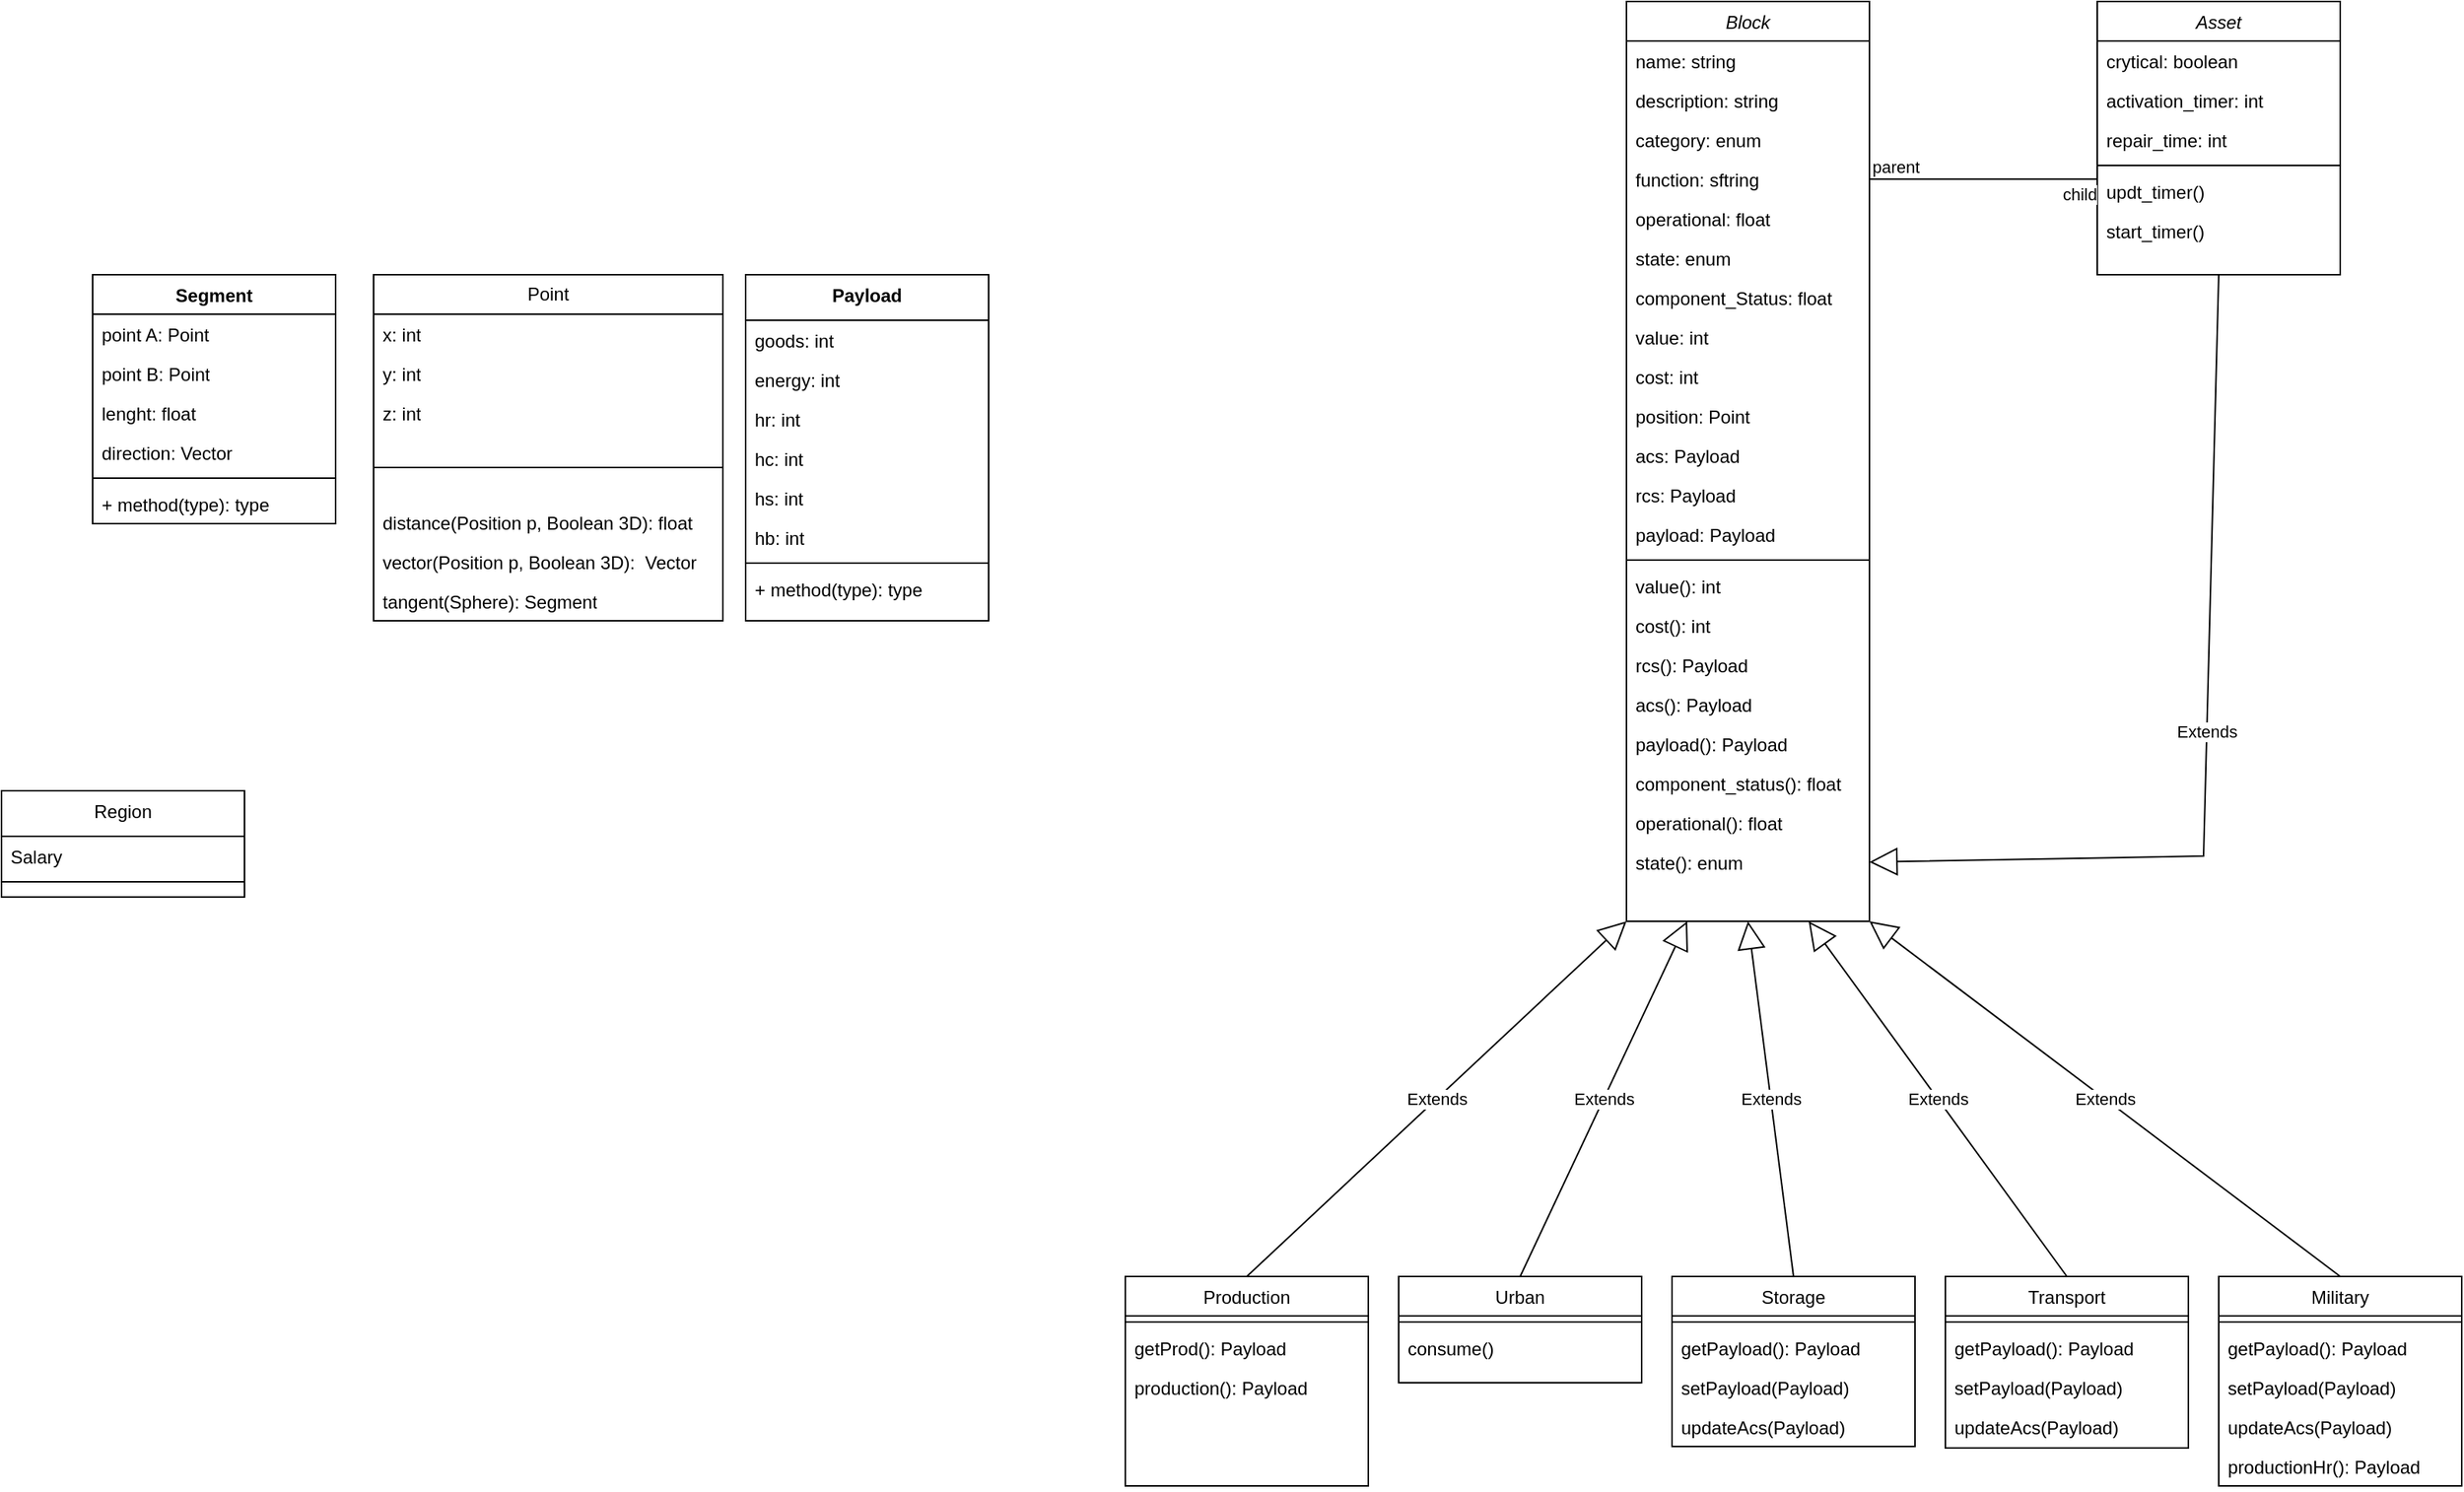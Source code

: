 <mxfile version="25.0.2">
  <diagram id="C5RBs43oDa-KdzZeNtuy" name="Page-1">
    <mxGraphModel dx="1621" dy="1728" grid="1" gridSize="10" guides="1" tooltips="1" connect="1" arrows="1" fold="1" page="1" pageScale="1" pageWidth="827" pageHeight="1169" math="0" shadow="0">
      <root>
        <mxCell id="WIyWlLk6GJQsqaUBKTNV-0" />
        <mxCell id="WIyWlLk6GJQsqaUBKTNV-1" parent="WIyWlLk6GJQsqaUBKTNV-0" />
        <object label="Block" Test="" id="zkfFHV4jXpPFQw0GAbJ--0">
          <mxCell style="swimlane;fontStyle=2;align=center;verticalAlign=top;childLayout=stackLayout;horizontal=1;startSize=26;horizontalStack=0;resizeParent=1;resizeLast=0;collapsible=1;marginBottom=0;rounded=0;shadow=0;strokeWidth=1;" parent="WIyWlLk6GJQsqaUBKTNV-1" vertex="1">
            <mxGeometry x="350" y="-480" width="160" height="606" as="geometry">
              <mxRectangle x="230" y="140" width="160" height="26" as="alternateBounds" />
            </mxGeometry>
          </mxCell>
        </object>
        <mxCell id="zkfFHV4jXpPFQw0GAbJ--1" value="name: string" style="text;align=left;verticalAlign=top;spacingLeft=4;spacingRight=4;overflow=hidden;rotatable=0;points=[[0,0.5],[1,0.5]];portConstraint=eastwest;" parent="zkfFHV4jXpPFQw0GAbJ--0" vertex="1">
          <mxGeometry y="26" width="160" height="26" as="geometry" />
        </mxCell>
        <mxCell id="zkfFHV4jXpPFQw0GAbJ--2" value="description: string" style="text;align=left;verticalAlign=top;spacingLeft=4;spacingRight=4;overflow=hidden;rotatable=0;points=[[0,0.5],[1,0.5]];portConstraint=eastwest;rounded=0;shadow=0;html=0;" parent="zkfFHV4jXpPFQw0GAbJ--0" vertex="1">
          <mxGeometry y="52" width="160" height="26" as="geometry" />
        </mxCell>
        <mxCell id="Mc9kC5I7wtw5jWxTNQtN-17" value="category: enum" style="text;align=left;verticalAlign=top;spacingLeft=4;spacingRight=4;overflow=hidden;rotatable=0;points=[[0,0.5],[1,0.5]];portConstraint=eastwest;rounded=0;shadow=0;html=0;" parent="zkfFHV4jXpPFQw0GAbJ--0" vertex="1">
          <mxGeometry y="78" width="160" height="26" as="geometry" />
        </mxCell>
        <mxCell id="Mc9kC5I7wtw5jWxTNQtN-18" value="function: sftring" style="text;align=left;verticalAlign=top;spacingLeft=4;spacingRight=4;overflow=hidden;rotatable=0;points=[[0,0.5],[1,0.5]];portConstraint=eastwest;rounded=0;shadow=0;html=0;" parent="zkfFHV4jXpPFQw0GAbJ--0" vertex="1">
          <mxGeometry y="104" width="160" height="26" as="geometry" />
        </mxCell>
        <mxCell id="Mc9kC5I7wtw5jWxTNQtN-21" value="operational: float" style="text;align=left;verticalAlign=top;spacingLeft=4;spacingRight=4;overflow=hidden;rotatable=0;points=[[0,0.5],[1,0.5]];portConstraint=eastwest;rounded=0;shadow=0;html=0;" parent="zkfFHV4jXpPFQw0GAbJ--0" vertex="1">
          <mxGeometry y="130" width="160" height="26" as="geometry" />
        </mxCell>
        <mxCell id="Mc9kC5I7wtw5jWxTNQtN-22" value="state: enum" style="text;align=left;verticalAlign=top;spacingLeft=4;spacingRight=4;overflow=hidden;rotatable=0;points=[[0,0.5],[1,0.5]];portConstraint=eastwest;rounded=0;shadow=0;html=0;" parent="zkfFHV4jXpPFQw0GAbJ--0" vertex="1">
          <mxGeometry y="156" width="160" height="26" as="geometry" />
        </mxCell>
        <mxCell id="Mc9kC5I7wtw5jWxTNQtN-23" value="component_Status: float&#xa;" style="text;align=left;verticalAlign=top;spacingLeft=4;spacingRight=4;overflow=hidden;rotatable=0;points=[[0,0.5],[1,0.5]];portConstraint=eastwest;rounded=0;shadow=0;html=0;" parent="zkfFHV4jXpPFQw0GAbJ--0" vertex="1">
          <mxGeometry y="182" width="160" height="26" as="geometry" />
        </mxCell>
        <mxCell id="Mc9kC5I7wtw5jWxTNQtN-24" value="value: int" style="text;align=left;verticalAlign=top;spacingLeft=4;spacingRight=4;overflow=hidden;rotatable=0;points=[[0,0.5],[1,0.5]];portConstraint=eastwest;rounded=0;shadow=0;html=0;" parent="zkfFHV4jXpPFQw0GAbJ--0" vertex="1">
          <mxGeometry y="208" width="160" height="26" as="geometry" />
        </mxCell>
        <mxCell id="Mc9kC5I7wtw5jWxTNQtN-25" value="cost: int" style="text;align=left;verticalAlign=top;spacingLeft=4;spacingRight=4;overflow=hidden;rotatable=0;points=[[0,0.5],[1,0.5]];portConstraint=eastwest;rounded=0;shadow=0;html=0;" parent="zkfFHV4jXpPFQw0GAbJ--0" vertex="1">
          <mxGeometry y="234" width="160" height="26" as="geometry" />
        </mxCell>
        <mxCell id="Mc9kC5I7wtw5jWxTNQtN-26" value="position: Point" style="text;align=left;verticalAlign=top;spacingLeft=4;spacingRight=4;overflow=hidden;rotatable=0;points=[[0,0.5],[1,0.5]];portConstraint=eastwest;rounded=0;shadow=0;html=0;" parent="zkfFHV4jXpPFQw0GAbJ--0" vertex="1">
          <mxGeometry y="260" width="160" height="26" as="geometry" />
        </mxCell>
        <mxCell id="Mc9kC5I7wtw5jWxTNQtN-27" value="acs: Payload" style="text;align=left;verticalAlign=top;spacingLeft=4;spacingRight=4;overflow=hidden;rotatable=0;points=[[0,0.5],[1,0.5]];portConstraint=eastwest;rounded=0;shadow=0;html=0;" parent="zkfFHV4jXpPFQw0GAbJ--0" vertex="1">
          <mxGeometry y="286" width="160" height="26" as="geometry" />
        </mxCell>
        <mxCell id="Mc9kC5I7wtw5jWxTNQtN-28" value="rcs: Payload" style="text;align=left;verticalAlign=top;spacingLeft=4;spacingRight=4;overflow=hidden;rotatable=0;points=[[0,0.5],[1,0.5]];portConstraint=eastwest;rounded=0;shadow=0;html=0;" parent="zkfFHV4jXpPFQw0GAbJ--0" vertex="1">
          <mxGeometry y="312" width="160" height="26" as="geometry" />
        </mxCell>
        <mxCell id="Mc9kC5I7wtw5jWxTNQtN-31" value="payload: Payload" style="text;align=left;verticalAlign=top;spacingLeft=4;spacingRight=4;overflow=hidden;rotatable=0;points=[[0,0.5],[1,0.5]];portConstraint=eastwest;rounded=0;shadow=0;html=0;" parent="zkfFHV4jXpPFQw0GAbJ--0" vertex="1">
          <mxGeometry y="338" width="160" height="26" as="geometry" />
        </mxCell>
        <mxCell id="zkfFHV4jXpPFQw0GAbJ--4" value="" style="line;html=1;strokeWidth=1;align=left;verticalAlign=middle;spacingTop=-1;spacingLeft=3;spacingRight=3;rotatable=0;labelPosition=right;points=[];portConstraint=eastwest;" parent="zkfFHV4jXpPFQw0GAbJ--0" vertex="1">
          <mxGeometry y="364" width="160" height="8" as="geometry" />
        </mxCell>
        <mxCell id="Mc9kC5I7wtw5jWxTNQtN-61" value="value(): int" style="text;align=left;verticalAlign=top;spacingLeft=4;spacingRight=4;overflow=hidden;rotatable=0;points=[[0,0.5],[1,0.5]];portConstraint=eastwest;rounded=0;shadow=0;html=0;" parent="zkfFHV4jXpPFQw0GAbJ--0" vertex="1">
          <mxGeometry y="372" width="160" height="26" as="geometry" />
        </mxCell>
        <mxCell id="Mc9kC5I7wtw5jWxTNQtN-62" value="cost(): int" style="text;align=left;verticalAlign=top;spacingLeft=4;spacingRight=4;overflow=hidden;rotatable=0;points=[[0,0.5],[1,0.5]];portConstraint=eastwest;rounded=0;shadow=0;html=0;" parent="zkfFHV4jXpPFQw0GAbJ--0" vertex="1">
          <mxGeometry y="398" width="160" height="26" as="geometry" />
        </mxCell>
        <mxCell id="Mc9kC5I7wtw5jWxTNQtN-63" value="rcs(): Payload" style="text;align=left;verticalAlign=top;spacingLeft=4;spacingRight=4;overflow=hidden;rotatable=0;points=[[0,0.5],[1,0.5]];portConstraint=eastwest;rounded=0;shadow=0;html=0;" parent="zkfFHV4jXpPFQw0GAbJ--0" vertex="1">
          <mxGeometry y="424" width="160" height="26" as="geometry" />
        </mxCell>
        <mxCell id="Mc9kC5I7wtw5jWxTNQtN-64" value="acs(): Payload" style="text;align=left;verticalAlign=top;spacingLeft=4;spacingRight=4;overflow=hidden;rotatable=0;points=[[0,0.5],[1,0.5]];portConstraint=eastwest;rounded=0;shadow=0;html=0;" parent="zkfFHV4jXpPFQw0GAbJ--0" vertex="1">
          <mxGeometry y="450" width="160" height="26" as="geometry" />
        </mxCell>
        <mxCell id="Mc9kC5I7wtw5jWxTNQtN-65" value="payload(): Payload" style="text;align=left;verticalAlign=top;spacingLeft=4;spacingRight=4;overflow=hidden;rotatable=0;points=[[0,0.5],[1,0.5]];portConstraint=eastwest;rounded=0;shadow=0;html=0;" parent="zkfFHV4jXpPFQw0GAbJ--0" vertex="1">
          <mxGeometry y="476" width="160" height="26" as="geometry" />
        </mxCell>
        <mxCell id="Mc9kC5I7wtw5jWxTNQtN-66" value="component_status(): float" style="text;align=left;verticalAlign=top;spacingLeft=4;spacingRight=4;overflow=hidden;rotatable=0;points=[[0,0.5],[1,0.5]];portConstraint=eastwest;rounded=0;shadow=0;html=0;" parent="zkfFHV4jXpPFQw0GAbJ--0" vertex="1">
          <mxGeometry y="502" width="160" height="26" as="geometry" />
        </mxCell>
        <mxCell id="Mc9kC5I7wtw5jWxTNQtN-67" value="operational(): float" style="text;align=left;verticalAlign=top;spacingLeft=4;spacingRight=4;overflow=hidden;rotatable=0;points=[[0,0.5],[1,0.5]];portConstraint=eastwest;rounded=0;shadow=0;html=0;" parent="zkfFHV4jXpPFQw0GAbJ--0" vertex="1">
          <mxGeometry y="528" width="160" height="26" as="geometry" />
        </mxCell>
        <mxCell id="Mc9kC5I7wtw5jWxTNQtN-68" value="state(): enum" style="text;align=left;verticalAlign=top;spacingLeft=4;spacingRight=4;overflow=hidden;rotatable=0;points=[[0,0.5],[1,0.5]];portConstraint=eastwest;rounded=0;shadow=0;html=0;" parent="zkfFHV4jXpPFQw0GAbJ--0" vertex="1">
          <mxGeometry y="554" width="160" height="26" as="geometry" />
        </mxCell>
        <object label="Asset" Test="" id="Mc9kC5I7wtw5jWxTNQtN-94">
          <mxCell style="swimlane;fontStyle=2;align=center;verticalAlign=top;childLayout=stackLayout;horizontal=1;startSize=26;horizontalStack=0;resizeParent=1;resizeLast=0;collapsible=1;marginBottom=0;rounded=0;shadow=0;strokeWidth=1;" parent="WIyWlLk6GJQsqaUBKTNV-1" vertex="1">
            <mxGeometry x="660" y="-480" width="160" height="180" as="geometry">
              <mxRectangle x="230" y="140" width="160" height="26" as="alternateBounds" />
            </mxGeometry>
          </mxCell>
        </object>
        <mxCell id="Mc9kC5I7wtw5jWxTNQtN-103" value="crytical: boolean" style="text;align=left;verticalAlign=top;spacingLeft=4;spacingRight=4;overflow=hidden;rotatable=0;points=[[0,0.5],[1,0.5]];portConstraint=eastwest;rounded=0;shadow=0;html=0;" parent="Mc9kC5I7wtw5jWxTNQtN-94" vertex="1">
          <mxGeometry y="26" width="160" height="26" as="geometry" />
        </mxCell>
        <mxCell id="Mc9kC5I7wtw5jWxTNQtN-104" value="activation_timer: int" style="text;align=left;verticalAlign=top;spacingLeft=4;spacingRight=4;overflow=hidden;rotatable=0;points=[[0,0.5],[1,0.5]];portConstraint=eastwest;rounded=0;shadow=0;html=0;" parent="Mc9kC5I7wtw5jWxTNQtN-94" vertex="1">
          <mxGeometry y="52" width="160" height="26" as="geometry" />
        </mxCell>
        <mxCell id="Mc9kC5I7wtw5jWxTNQtN-105" value="repair_time: int" style="text;align=left;verticalAlign=top;spacingLeft=4;spacingRight=4;overflow=hidden;rotatable=0;points=[[0,0.5],[1,0.5]];portConstraint=eastwest;rounded=0;shadow=0;html=0;" parent="Mc9kC5I7wtw5jWxTNQtN-94" vertex="1">
          <mxGeometry y="78" width="160" height="26" as="geometry" />
        </mxCell>
        <mxCell id="Mc9kC5I7wtw5jWxTNQtN-108" value="" style="line;html=1;strokeWidth=1;align=left;verticalAlign=middle;spacingTop=-1;spacingLeft=3;spacingRight=3;rotatable=0;labelPosition=right;points=[];portConstraint=eastwest;" parent="Mc9kC5I7wtw5jWxTNQtN-94" vertex="1">
          <mxGeometry y="104" width="160" height="8" as="geometry" />
        </mxCell>
        <mxCell id="o1nwqx2sSwd7Byxtws2A-14" value="updt_timer()" style="text;strokeColor=none;fillColor=none;align=left;verticalAlign=top;spacingLeft=4;spacingRight=4;overflow=hidden;rotatable=0;points=[[0,0.5],[1,0.5]];portConstraint=eastwest;whiteSpace=wrap;html=1;" vertex="1" parent="Mc9kC5I7wtw5jWxTNQtN-94">
          <mxGeometry y="112" width="160" height="26" as="geometry" />
        </mxCell>
        <mxCell id="o1nwqx2sSwd7Byxtws2A-15" value="start_timer()" style="text;strokeColor=none;fillColor=none;align=left;verticalAlign=top;spacingLeft=4;spacingRight=4;overflow=hidden;rotatable=0;points=[[0,0.5],[1,0.5]];portConstraint=eastwest;whiteSpace=wrap;html=1;" vertex="1" parent="Mc9kC5I7wtw5jWxTNQtN-94">
          <mxGeometry y="138" width="160" height="26" as="geometry" />
        </mxCell>
        <mxCell id="zkfFHV4jXpPFQw0GAbJ--6" value="Production" style="swimlane;fontStyle=0;align=center;verticalAlign=top;childLayout=stackLayout;horizontal=1;startSize=26;horizontalStack=0;resizeParent=1;resizeLast=0;collapsible=1;marginBottom=0;rounded=0;shadow=0;strokeWidth=1;" parent="WIyWlLk6GJQsqaUBKTNV-1" vertex="1">
          <mxGeometry x="20" y="360" width="160" height="138" as="geometry">
            <mxRectangle x="130" y="380" width="160" height="26" as="alternateBounds" />
          </mxGeometry>
        </mxCell>
        <mxCell id="zkfFHV4jXpPFQw0GAbJ--9" value="" style="line;html=1;strokeWidth=1;align=left;verticalAlign=middle;spacingTop=-1;spacingLeft=3;spacingRight=3;rotatable=0;labelPosition=right;points=[];portConstraint=eastwest;" parent="zkfFHV4jXpPFQw0GAbJ--6" vertex="1">
          <mxGeometry y="26" width="160" height="8" as="geometry" />
        </mxCell>
        <mxCell id="zkfFHV4jXpPFQw0GAbJ--11" value="getProd(): Payload" style="text;align=left;verticalAlign=top;spacingLeft=4;spacingRight=4;overflow=hidden;rotatable=0;points=[[0,0.5],[1,0.5]];portConstraint=eastwest;" parent="zkfFHV4jXpPFQw0GAbJ--6" vertex="1">
          <mxGeometry y="34" width="160" height="26" as="geometry" />
        </mxCell>
        <mxCell id="Mc9kC5I7wtw5jWxTNQtN-82" value="production(): Payload" style="text;align=left;verticalAlign=top;spacingLeft=4;spacingRight=4;overflow=hidden;rotatable=0;points=[[0,0.5],[1,0.5]];portConstraint=eastwest;" parent="zkfFHV4jXpPFQw0GAbJ--6" vertex="1">
          <mxGeometry y="60" width="160" height="26" as="geometry" />
        </mxCell>
        <mxCell id="zkfFHV4jXpPFQw0GAbJ--13" value="Urban" style="swimlane;fontStyle=0;align=center;verticalAlign=top;childLayout=stackLayout;horizontal=1;startSize=26;horizontalStack=0;resizeParent=1;resizeLast=0;collapsible=1;marginBottom=0;rounded=0;shadow=0;strokeWidth=1;" parent="WIyWlLk6GJQsqaUBKTNV-1" vertex="1">
          <mxGeometry x="200" y="360" width="160" height="70" as="geometry">
            <mxRectangle x="340" y="380" width="170" height="26" as="alternateBounds" />
          </mxGeometry>
        </mxCell>
        <mxCell id="zkfFHV4jXpPFQw0GAbJ--15" value="" style="line;html=1;strokeWidth=1;align=left;verticalAlign=middle;spacingTop=-1;spacingLeft=3;spacingRight=3;rotatable=0;labelPosition=right;points=[];portConstraint=eastwest;" parent="zkfFHV4jXpPFQw0GAbJ--13" vertex="1">
          <mxGeometry y="26" width="160" height="8" as="geometry" />
        </mxCell>
        <mxCell id="Mc9kC5I7wtw5jWxTNQtN-83" value="consume()" style="text;strokeColor=none;fillColor=none;align=left;verticalAlign=top;spacingLeft=4;spacingRight=4;overflow=hidden;rotatable=0;points=[[0,0.5],[1,0.5]];portConstraint=eastwest;whiteSpace=wrap;html=1;" parent="zkfFHV4jXpPFQw0GAbJ--13" vertex="1">
          <mxGeometry y="34" width="160" height="26" as="geometry" />
        </mxCell>
        <mxCell id="Mc9kC5I7wtw5jWxTNQtN-0" value="Storage" style="swimlane;fontStyle=0;align=center;verticalAlign=top;childLayout=stackLayout;horizontal=1;startSize=26;horizontalStack=0;resizeParent=1;resizeLast=0;collapsible=1;marginBottom=0;rounded=0;shadow=0;strokeWidth=1;" parent="WIyWlLk6GJQsqaUBKTNV-1" vertex="1">
          <mxGeometry x="380" y="360" width="160" height="112" as="geometry">
            <mxRectangle x="340" y="380" width="170" height="26" as="alternateBounds" />
          </mxGeometry>
        </mxCell>
        <mxCell id="Mc9kC5I7wtw5jWxTNQtN-2" value="" style="line;html=1;strokeWidth=1;align=left;verticalAlign=middle;spacingTop=-1;spacingLeft=3;spacingRight=3;rotatable=0;labelPosition=right;points=[];portConstraint=eastwest;" parent="Mc9kC5I7wtw5jWxTNQtN-0" vertex="1">
          <mxGeometry y="26" width="160" height="8" as="geometry" />
        </mxCell>
        <mxCell id="Mc9kC5I7wtw5jWxTNQtN-84" value="getPayload(): Payload" style="text;strokeColor=none;fillColor=none;align=left;verticalAlign=top;spacingLeft=4;spacingRight=4;overflow=hidden;rotatable=0;points=[[0,0.5],[1,0.5]];portConstraint=eastwest;whiteSpace=wrap;html=1;" parent="Mc9kC5I7wtw5jWxTNQtN-0" vertex="1">
          <mxGeometry y="34" width="160" height="26" as="geometry" />
        </mxCell>
        <mxCell id="Mc9kC5I7wtw5jWxTNQtN-85" value="setPayload(Payload)&amp;nbsp;" style="text;strokeColor=none;fillColor=none;align=left;verticalAlign=top;spacingLeft=4;spacingRight=4;overflow=hidden;rotatable=0;points=[[0,0.5],[1,0.5]];portConstraint=eastwest;whiteSpace=wrap;html=1;" parent="Mc9kC5I7wtw5jWxTNQtN-0" vertex="1">
          <mxGeometry y="60" width="160" height="26" as="geometry" />
        </mxCell>
        <mxCell id="Mc9kC5I7wtw5jWxTNQtN-86" value="updateAcs(Payload)&amp;nbsp;" style="text;strokeColor=none;fillColor=none;align=left;verticalAlign=top;spacingLeft=4;spacingRight=4;overflow=hidden;rotatable=0;points=[[0,0.5],[1,0.5]];portConstraint=eastwest;whiteSpace=wrap;html=1;" parent="Mc9kC5I7wtw5jWxTNQtN-0" vertex="1">
          <mxGeometry y="86" width="160" height="26" as="geometry" />
        </mxCell>
        <mxCell id="Mc9kC5I7wtw5jWxTNQtN-6" value="Region" style="swimlane;fontStyle=0;align=center;verticalAlign=top;childLayout=stackLayout;horizontal=1;startSize=30;horizontalStack=0;resizeParent=1;resizeLast=0;collapsible=1;marginBottom=0;rounded=0;shadow=0;strokeWidth=1;" parent="WIyWlLk6GJQsqaUBKTNV-1" vertex="1">
          <mxGeometry x="-720" y="40" width="160" height="70" as="geometry">
            <mxRectangle x="340" y="380" width="170" height="26" as="alternateBounds" />
          </mxGeometry>
        </mxCell>
        <mxCell id="Mc9kC5I7wtw5jWxTNQtN-7" value="Salary" style="text;align=left;verticalAlign=top;spacingLeft=4;spacingRight=4;overflow=hidden;rotatable=0;points=[[0,0.5],[1,0.5]];portConstraint=eastwest;" parent="Mc9kC5I7wtw5jWxTNQtN-6" vertex="1">
          <mxGeometry y="30" width="160" height="26" as="geometry" />
        </mxCell>
        <mxCell id="Mc9kC5I7wtw5jWxTNQtN-8" value="" style="line;html=1;strokeWidth=1;align=left;verticalAlign=middle;spacingTop=-1;spacingLeft=3;spacingRight=3;rotatable=0;labelPosition=right;points=[];portConstraint=eastwest;" parent="Mc9kC5I7wtw5jWxTNQtN-6" vertex="1">
          <mxGeometry y="56" width="160" height="8" as="geometry" />
        </mxCell>
        <mxCell id="Mc9kC5I7wtw5jWxTNQtN-10" value="Payload" style="swimlane;fontStyle=1;align=center;verticalAlign=top;childLayout=stackLayout;horizontal=1;startSize=30;horizontalStack=0;resizeParent=1;resizeParentMax=0;resizeLast=0;collapsible=1;marginBottom=0;whiteSpace=wrap;html=1;" parent="WIyWlLk6GJQsqaUBKTNV-1" vertex="1">
          <mxGeometry x="-230" y="-300" width="160" height="228" as="geometry" />
        </mxCell>
        <mxCell id="Mc9kC5I7wtw5jWxTNQtN-11" value="goods: int" style="text;strokeColor=none;fillColor=none;align=left;verticalAlign=top;spacingLeft=4;spacingRight=4;overflow=hidden;rotatable=0;points=[[0,0.5],[1,0.5]];portConstraint=eastwest;whiteSpace=wrap;html=1;" parent="Mc9kC5I7wtw5jWxTNQtN-10" vertex="1">
          <mxGeometry y="30" width="160" height="26" as="geometry" />
        </mxCell>
        <mxCell id="Mc9kC5I7wtw5jWxTNQtN-32" value="energy: int" style="text;strokeColor=none;fillColor=none;align=left;verticalAlign=top;spacingLeft=4;spacingRight=4;overflow=hidden;rotatable=0;points=[[0,0.5],[1,0.5]];portConstraint=eastwest;whiteSpace=wrap;html=1;" parent="Mc9kC5I7wtw5jWxTNQtN-10" vertex="1">
          <mxGeometry y="56" width="160" height="26" as="geometry" />
        </mxCell>
        <mxCell id="Mc9kC5I7wtw5jWxTNQtN-33" value="hr: int" style="text;strokeColor=none;fillColor=none;align=left;verticalAlign=top;spacingLeft=4;spacingRight=4;overflow=hidden;rotatable=0;points=[[0,0.5],[1,0.5]];portConstraint=eastwest;whiteSpace=wrap;html=1;" parent="Mc9kC5I7wtw5jWxTNQtN-10" vertex="1">
          <mxGeometry y="82" width="160" height="26" as="geometry" />
        </mxCell>
        <mxCell id="Mc9kC5I7wtw5jWxTNQtN-34" value="hc: int" style="text;strokeColor=none;fillColor=none;align=left;verticalAlign=top;spacingLeft=4;spacingRight=4;overflow=hidden;rotatable=0;points=[[0,0.5],[1,0.5]];portConstraint=eastwest;whiteSpace=wrap;html=1;" parent="Mc9kC5I7wtw5jWxTNQtN-10" vertex="1">
          <mxGeometry y="108" width="160" height="26" as="geometry" />
        </mxCell>
        <mxCell id="Mc9kC5I7wtw5jWxTNQtN-35" value="hs: int" style="text;strokeColor=none;fillColor=none;align=left;verticalAlign=top;spacingLeft=4;spacingRight=4;overflow=hidden;rotatable=0;points=[[0,0.5],[1,0.5]];portConstraint=eastwest;whiteSpace=wrap;html=1;" parent="Mc9kC5I7wtw5jWxTNQtN-10" vertex="1">
          <mxGeometry y="134" width="160" height="26" as="geometry" />
        </mxCell>
        <mxCell id="Mc9kC5I7wtw5jWxTNQtN-36" value="hb: int" style="text;strokeColor=none;fillColor=none;align=left;verticalAlign=top;spacingLeft=4;spacingRight=4;overflow=hidden;rotatable=0;points=[[0,0.5],[1,0.5]];portConstraint=eastwest;whiteSpace=wrap;html=1;" parent="Mc9kC5I7wtw5jWxTNQtN-10" vertex="1">
          <mxGeometry y="160" width="160" height="26" as="geometry" />
        </mxCell>
        <mxCell id="Mc9kC5I7wtw5jWxTNQtN-12" value="" style="line;strokeWidth=1;fillColor=none;align=left;verticalAlign=middle;spacingTop=-1;spacingLeft=3;spacingRight=3;rotatable=0;labelPosition=right;points=[];portConstraint=eastwest;strokeColor=inherit;" parent="Mc9kC5I7wtw5jWxTNQtN-10" vertex="1">
          <mxGeometry y="186" width="160" height="8" as="geometry" />
        </mxCell>
        <mxCell id="Mc9kC5I7wtw5jWxTNQtN-13" value="+ method(type): type" style="text;strokeColor=none;fillColor=none;align=left;verticalAlign=top;spacingLeft=4;spacingRight=4;overflow=hidden;rotatable=0;points=[[0,0.5],[1,0.5]];portConstraint=eastwest;whiteSpace=wrap;html=1;" parent="Mc9kC5I7wtw5jWxTNQtN-10" vertex="1">
          <mxGeometry y="194" width="160" height="34" as="geometry" />
        </mxCell>
        <mxCell id="Mc9kC5I7wtw5jWxTNQtN-38" value="Point" style="swimlane;fontStyle=0;childLayout=stackLayout;horizontal=1;startSize=26;fillColor=none;horizontalStack=0;resizeParent=1;resizeParentMax=0;resizeLast=0;collapsible=1;marginBottom=0;whiteSpace=wrap;html=1;" parent="WIyWlLk6GJQsqaUBKTNV-1" vertex="1">
          <mxGeometry x="-475" y="-300" width="230" height="228" as="geometry" />
        </mxCell>
        <mxCell id="Mc9kC5I7wtw5jWxTNQtN-39" value="x: int" style="text;strokeColor=none;fillColor=none;align=left;verticalAlign=top;spacingLeft=4;spacingRight=4;overflow=hidden;rotatable=0;points=[[0,0.5],[1,0.5]];portConstraint=eastwest;whiteSpace=wrap;html=1;" parent="Mc9kC5I7wtw5jWxTNQtN-38" vertex="1">
          <mxGeometry y="26" width="230" height="26" as="geometry" />
        </mxCell>
        <mxCell id="Mc9kC5I7wtw5jWxTNQtN-40" value="y: int" style="text;strokeColor=none;fillColor=none;align=left;verticalAlign=top;spacingLeft=4;spacingRight=4;overflow=hidden;rotatable=0;points=[[0,0.5],[1,0.5]];portConstraint=eastwest;whiteSpace=wrap;html=1;" parent="Mc9kC5I7wtw5jWxTNQtN-38" vertex="1">
          <mxGeometry y="52" width="230" height="26" as="geometry" />
        </mxCell>
        <mxCell id="Mc9kC5I7wtw5jWxTNQtN-41" value="z: int" style="text;strokeColor=none;fillColor=none;align=left;verticalAlign=top;spacingLeft=4;spacingRight=4;overflow=hidden;rotatable=0;points=[[0,0.5],[1,0.5]];portConstraint=eastwest;whiteSpace=wrap;html=1;" parent="Mc9kC5I7wtw5jWxTNQtN-38" vertex="1">
          <mxGeometry y="78" width="230" height="26" as="geometry" />
        </mxCell>
        <mxCell id="o1nwqx2sSwd7Byxtws2A-0" value="" style="line;strokeWidth=1;fillColor=none;align=left;verticalAlign=middle;spacingTop=-1;spacingLeft=3;spacingRight=3;rotatable=0;labelPosition=right;points=[];portConstraint=eastwest;strokeColor=inherit;" vertex="1" parent="Mc9kC5I7wtw5jWxTNQtN-38">
          <mxGeometry y="104" width="230" height="46" as="geometry" />
        </mxCell>
        <mxCell id="o1nwqx2sSwd7Byxtws2A-1" value="distance(Position p, Boolean 3D): float&lt;div&gt;&lt;br&gt;&lt;/div&gt;" style="text;strokeColor=none;fillColor=none;align=left;verticalAlign=top;spacingLeft=4;spacingRight=4;overflow=hidden;rotatable=0;points=[[0,0.5],[1,0.5]];portConstraint=eastwest;whiteSpace=wrap;html=1;" vertex="1" parent="Mc9kC5I7wtw5jWxTNQtN-38">
          <mxGeometry y="150" width="230" height="26" as="geometry" />
        </mxCell>
        <mxCell id="o1nwqx2sSwd7Byxtws2A-2" value="vector(Position p, Boolean 3D):&amp;nbsp;&amp;nbsp;Vector&lt;div&gt;&lt;br&gt;&lt;/div&gt;" style="text;strokeColor=none;fillColor=none;align=left;verticalAlign=top;spacingLeft=4;spacingRight=4;overflow=hidden;rotatable=0;points=[[0,0.5],[1,0.5]];portConstraint=eastwest;whiteSpace=wrap;html=1;" vertex="1" parent="Mc9kC5I7wtw5jWxTNQtN-38">
          <mxGeometry y="176" width="230" height="26" as="geometry" />
        </mxCell>
        <mxCell id="o1nwqx2sSwd7Byxtws2A-3" value="tangent(Sphere): Segment&lt;div&gt;&lt;br&gt;&lt;div&gt;&lt;br&gt;&lt;/div&gt;&lt;/div&gt;" style="text;strokeColor=none;fillColor=none;align=left;verticalAlign=top;spacingLeft=4;spacingRight=4;overflow=hidden;rotatable=0;points=[[0,0.5],[1,0.5]];portConstraint=eastwest;whiteSpace=wrap;html=1;" vertex="1" parent="Mc9kC5I7wtw5jWxTNQtN-38">
          <mxGeometry y="202" width="230" height="26" as="geometry" />
        </mxCell>
        <mxCell id="Mc9kC5I7wtw5jWxTNQtN-43" value="Transport" style="swimlane;fontStyle=0;align=center;verticalAlign=top;childLayout=stackLayout;horizontal=1;startSize=26;horizontalStack=0;resizeParent=1;resizeLast=0;collapsible=1;marginBottom=0;rounded=0;shadow=0;strokeWidth=1;" parent="WIyWlLk6GJQsqaUBKTNV-1" vertex="1">
          <mxGeometry x="560" y="360" width="160" height="113" as="geometry">
            <mxRectangle x="340" y="380" width="170" height="26" as="alternateBounds" />
          </mxGeometry>
        </mxCell>
        <mxCell id="Mc9kC5I7wtw5jWxTNQtN-44" value="" style="line;html=1;strokeWidth=1;align=left;verticalAlign=middle;spacingTop=-1;spacingLeft=3;spacingRight=3;rotatable=0;labelPosition=right;points=[];portConstraint=eastwest;" parent="Mc9kC5I7wtw5jWxTNQtN-43" vertex="1">
          <mxGeometry y="26" width="160" height="8" as="geometry" />
        </mxCell>
        <mxCell id="Mc9kC5I7wtw5jWxTNQtN-79" value="getPayload(): Payload" style="text;strokeColor=none;fillColor=none;align=left;verticalAlign=top;spacingLeft=4;spacingRight=4;overflow=hidden;rotatable=0;points=[[0,0.5],[1,0.5]];portConstraint=eastwest;whiteSpace=wrap;html=1;" parent="Mc9kC5I7wtw5jWxTNQtN-43" vertex="1">
          <mxGeometry y="34" width="160" height="26" as="geometry" />
        </mxCell>
        <mxCell id="Mc9kC5I7wtw5jWxTNQtN-80" value="setPayload(Payload)&amp;nbsp;" style="text;strokeColor=none;fillColor=none;align=left;verticalAlign=top;spacingLeft=4;spacingRight=4;overflow=hidden;rotatable=0;points=[[0,0.5],[1,0.5]];portConstraint=eastwest;whiteSpace=wrap;html=1;" parent="Mc9kC5I7wtw5jWxTNQtN-43" vertex="1">
          <mxGeometry y="60" width="160" height="26" as="geometry" />
        </mxCell>
        <mxCell id="Mc9kC5I7wtw5jWxTNQtN-81" value="updateAcs(Payload)&amp;nbsp;" style="text;strokeColor=none;fillColor=none;align=left;verticalAlign=top;spacingLeft=4;spacingRight=4;overflow=hidden;rotatable=0;points=[[0,0.5],[1,0.5]];portConstraint=eastwest;whiteSpace=wrap;html=1;" parent="Mc9kC5I7wtw5jWxTNQtN-43" vertex="1">
          <mxGeometry y="86" width="160" height="26" as="geometry" />
        </mxCell>
        <mxCell id="Mc9kC5I7wtw5jWxTNQtN-87" value="Military" style="swimlane;fontStyle=0;align=center;verticalAlign=top;childLayout=stackLayout;horizontal=1;startSize=26;horizontalStack=0;resizeParent=1;resizeLast=0;collapsible=1;marginBottom=0;rounded=0;shadow=0;strokeWidth=1;" parent="WIyWlLk6GJQsqaUBKTNV-1" vertex="1">
          <mxGeometry x="740" y="360" width="160" height="138" as="geometry">
            <mxRectangle x="340" y="380" width="170" height="26" as="alternateBounds" />
          </mxGeometry>
        </mxCell>
        <mxCell id="Mc9kC5I7wtw5jWxTNQtN-88" value="" style="line;html=1;strokeWidth=1;align=left;verticalAlign=middle;spacingTop=-1;spacingLeft=3;spacingRight=3;rotatable=0;labelPosition=right;points=[];portConstraint=eastwest;" parent="Mc9kC5I7wtw5jWxTNQtN-87" vertex="1">
          <mxGeometry y="26" width="160" height="8" as="geometry" />
        </mxCell>
        <mxCell id="Mc9kC5I7wtw5jWxTNQtN-89" value="getPayload(): Payload" style="text;strokeColor=none;fillColor=none;align=left;verticalAlign=top;spacingLeft=4;spacingRight=4;overflow=hidden;rotatable=0;points=[[0,0.5],[1,0.5]];portConstraint=eastwest;whiteSpace=wrap;html=1;" parent="Mc9kC5I7wtw5jWxTNQtN-87" vertex="1">
          <mxGeometry y="34" width="160" height="26" as="geometry" />
        </mxCell>
        <mxCell id="Mc9kC5I7wtw5jWxTNQtN-90" value="setPayload(Payload)&amp;nbsp;" style="text;strokeColor=none;fillColor=none;align=left;verticalAlign=top;spacingLeft=4;spacingRight=4;overflow=hidden;rotatable=0;points=[[0,0.5],[1,0.5]];portConstraint=eastwest;whiteSpace=wrap;html=1;" parent="Mc9kC5I7wtw5jWxTNQtN-87" vertex="1">
          <mxGeometry y="60" width="160" height="26" as="geometry" />
        </mxCell>
        <mxCell id="Mc9kC5I7wtw5jWxTNQtN-91" value="updateAcs(Payload)&amp;nbsp;" style="text;strokeColor=none;fillColor=none;align=left;verticalAlign=top;spacingLeft=4;spacingRight=4;overflow=hidden;rotatable=0;points=[[0,0.5],[1,0.5]];portConstraint=eastwest;whiteSpace=wrap;html=1;" parent="Mc9kC5I7wtw5jWxTNQtN-87" vertex="1">
          <mxGeometry y="86" width="160" height="26" as="geometry" />
        </mxCell>
        <mxCell id="Mc9kC5I7wtw5jWxTNQtN-92" value="productionHr(): Payload&amp;nbsp;" style="text;strokeColor=none;fillColor=none;align=left;verticalAlign=top;spacingLeft=4;spacingRight=4;overflow=hidden;rotatable=0;points=[[0,0.5],[1,0.5]];portConstraint=eastwest;whiteSpace=wrap;html=1;" parent="Mc9kC5I7wtw5jWxTNQtN-87" vertex="1">
          <mxGeometry y="112" width="160" height="26" as="geometry" />
        </mxCell>
        <mxCell id="Mc9kC5I7wtw5jWxTNQtN-73" value="Extends" style="endArrow=block;endSize=16;endFill=0;html=1;rounded=0;exitX=0.5;exitY=0;exitDx=0;exitDy=0;entryX=0.25;entryY=1;entryDx=0;entryDy=0;" parent="WIyWlLk6GJQsqaUBKTNV-1" source="zkfFHV4jXpPFQw0GAbJ--13" target="zkfFHV4jXpPFQw0GAbJ--0" edge="1">
          <mxGeometry width="160" relative="1" as="geometry">
            <mxPoint x="210" y="-40" as="sourcePoint" />
            <mxPoint x="414" y="-480" as="targetPoint" />
          </mxGeometry>
        </mxCell>
        <mxCell id="Mc9kC5I7wtw5jWxTNQtN-75" value="Extends" style="endArrow=block;endSize=16;endFill=0;html=1;rounded=0;exitX=0.5;exitY=0;exitDx=0;exitDy=0;entryX=0;entryY=1;entryDx=0;entryDy=0;" parent="WIyWlLk6GJQsqaUBKTNV-1" source="zkfFHV4jXpPFQw0GAbJ--6" target="zkfFHV4jXpPFQw0GAbJ--0" edge="1">
          <mxGeometry width="160" relative="1" as="geometry">
            <mxPoint x="210" y="-40" as="sourcePoint" />
            <mxPoint x="370" y="-40" as="targetPoint" />
          </mxGeometry>
        </mxCell>
        <mxCell id="Mc9kC5I7wtw5jWxTNQtN-76" value="Extends" style="endArrow=block;endSize=16;endFill=0;html=1;rounded=0;exitX=0.5;exitY=0;exitDx=0;exitDy=0;entryX=0.75;entryY=1;entryDx=0;entryDy=0;" parent="WIyWlLk6GJQsqaUBKTNV-1" source="Mc9kC5I7wtw5jWxTNQtN-43" target="zkfFHV4jXpPFQw0GAbJ--0" edge="1">
          <mxGeometry width="160" relative="1" as="geometry">
            <mxPoint x="210" y="-40" as="sourcePoint" />
            <mxPoint x="370" y="-40" as="targetPoint" />
            <mxPoint as="offset" />
          </mxGeometry>
        </mxCell>
        <mxCell id="Mc9kC5I7wtw5jWxTNQtN-77" value="Extends" style="endArrow=block;endSize=16;endFill=0;html=1;rounded=0;exitX=0.5;exitY=0;exitDx=0;exitDy=0;entryX=0.5;entryY=1;entryDx=0;entryDy=0;" parent="WIyWlLk6GJQsqaUBKTNV-1" source="Mc9kC5I7wtw5jWxTNQtN-0" target="zkfFHV4jXpPFQw0GAbJ--0" edge="1">
          <mxGeometry width="160" relative="1" as="geometry">
            <mxPoint x="210" y="-40" as="sourcePoint" />
            <mxPoint x="370" y="-40" as="targetPoint" />
          </mxGeometry>
        </mxCell>
        <mxCell id="Mc9kC5I7wtw5jWxTNQtN-78" value="Extends" style="endArrow=block;endSize=16;endFill=0;html=1;rounded=0;exitX=0.5;exitY=0;exitDx=0;exitDy=0;entryX=1;entryY=1;entryDx=0;entryDy=0;" parent="WIyWlLk6GJQsqaUBKTNV-1" source="Mc9kC5I7wtw5jWxTNQtN-87" target="zkfFHV4jXpPFQw0GAbJ--0" edge="1">
          <mxGeometry width="160" relative="1" as="geometry">
            <mxPoint x="820" y="360" as="sourcePoint" />
            <mxPoint x="370" y="-40" as="targetPoint" />
          </mxGeometry>
        </mxCell>
        <mxCell id="Mc9kC5I7wtw5jWxTNQtN-126" value="Extends" style="endArrow=block;endSize=16;endFill=0;html=1;rounded=0;exitX=0.5;exitY=1;exitDx=0;exitDy=0;entryX=1;entryY=0.5;entryDx=0;entryDy=0;" parent="WIyWlLk6GJQsqaUBKTNV-1" source="Mc9kC5I7wtw5jWxTNQtN-94" target="Mc9kC5I7wtw5jWxTNQtN-68" edge="1">
          <mxGeometry width="160" relative="1" as="geometry">
            <mxPoint x="740" y="-304" as="sourcePoint" />
            <mxPoint x="510" y="83" as="targetPoint" />
            <Array as="points">
              <mxPoint x="730" y="83" />
            </Array>
          </mxGeometry>
        </mxCell>
        <mxCell id="Mc9kC5I7wtw5jWxTNQtN-127" value="" style="endArrow=none;html=1;edgeStyle=orthogonalEdgeStyle;rounded=0;exitX=1;exitY=0.5;exitDx=0;exitDy=0;entryX=0;entryY=0.75;entryDx=0;entryDy=0;" parent="WIyWlLk6GJQsqaUBKTNV-1" source="Mc9kC5I7wtw5jWxTNQtN-18" target="Mc9kC5I7wtw5jWxTNQtN-94" edge="1">
          <mxGeometry relative="1" as="geometry">
            <mxPoint x="550" y="-270" as="sourcePoint" />
            <mxPoint x="710" y="-270" as="targetPoint" />
            <Array as="points">
              <mxPoint x="660" y="-363" />
            </Array>
          </mxGeometry>
        </mxCell>
        <mxCell id="Mc9kC5I7wtw5jWxTNQtN-128" value="parent" style="edgeLabel;resizable=0;html=1;align=left;verticalAlign=bottom;" parent="Mc9kC5I7wtw5jWxTNQtN-127" connectable="0" vertex="1">
          <mxGeometry x="-1" relative="1" as="geometry" />
        </mxCell>
        <mxCell id="Mc9kC5I7wtw5jWxTNQtN-129" value="child" style="edgeLabel;resizable=0;html=1;align=right;verticalAlign=bottom;" parent="Mc9kC5I7wtw5jWxTNQtN-127" connectable="0" vertex="1">
          <mxGeometry x="1" relative="1" as="geometry" />
        </mxCell>
        <mxCell id="o1nwqx2sSwd7Byxtws2A-6" value="Segment" style="swimlane;fontStyle=1;align=center;verticalAlign=top;childLayout=stackLayout;horizontal=1;startSize=26;horizontalStack=0;resizeParent=1;resizeParentMax=0;resizeLast=0;collapsible=1;marginBottom=0;whiteSpace=wrap;html=1;" vertex="1" parent="WIyWlLk6GJQsqaUBKTNV-1">
          <mxGeometry x="-660" y="-300" width="160" height="164" as="geometry" />
        </mxCell>
        <mxCell id="o1nwqx2sSwd7Byxtws2A-7" value="point A: Point" style="text;strokeColor=none;fillColor=none;align=left;verticalAlign=top;spacingLeft=4;spacingRight=4;overflow=hidden;rotatable=0;points=[[0,0.5],[1,0.5]];portConstraint=eastwest;whiteSpace=wrap;html=1;" vertex="1" parent="o1nwqx2sSwd7Byxtws2A-6">
          <mxGeometry y="26" width="160" height="26" as="geometry" />
        </mxCell>
        <mxCell id="o1nwqx2sSwd7Byxtws2A-10" value="point B: Point" style="text;strokeColor=none;fillColor=none;align=left;verticalAlign=top;spacingLeft=4;spacingRight=4;overflow=hidden;rotatable=0;points=[[0,0.5],[1,0.5]];portConstraint=eastwest;whiteSpace=wrap;html=1;" vertex="1" parent="o1nwqx2sSwd7Byxtws2A-6">
          <mxGeometry y="52" width="160" height="26" as="geometry" />
        </mxCell>
        <mxCell id="o1nwqx2sSwd7Byxtws2A-11" value="lenght: float" style="text;strokeColor=none;fillColor=none;align=left;verticalAlign=top;spacingLeft=4;spacingRight=4;overflow=hidden;rotatable=0;points=[[0,0.5],[1,0.5]];portConstraint=eastwest;whiteSpace=wrap;html=1;" vertex="1" parent="o1nwqx2sSwd7Byxtws2A-6">
          <mxGeometry y="78" width="160" height="26" as="geometry" />
        </mxCell>
        <mxCell id="o1nwqx2sSwd7Byxtws2A-12" value="direction: Vector" style="text;strokeColor=none;fillColor=none;align=left;verticalAlign=top;spacingLeft=4;spacingRight=4;overflow=hidden;rotatable=0;points=[[0,0.5],[1,0.5]];portConstraint=eastwest;whiteSpace=wrap;html=1;" vertex="1" parent="o1nwqx2sSwd7Byxtws2A-6">
          <mxGeometry y="104" width="160" height="26" as="geometry" />
        </mxCell>
        <mxCell id="o1nwqx2sSwd7Byxtws2A-8" value="" style="line;strokeWidth=1;fillColor=none;align=left;verticalAlign=middle;spacingTop=-1;spacingLeft=3;spacingRight=3;rotatable=0;labelPosition=right;points=[];portConstraint=eastwest;strokeColor=inherit;" vertex="1" parent="o1nwqx2sSwd7Byxtws2A-6">
          <mxGeometry y="130" width="160" height="8" as="geometry" />
        </mxCell>
        <mxCell id="o1nwqx2sSwd7Byxtws2A-9" value="+ method(type): type" style="text;strokeColor=none;fillColor=none;align=left;verticalAlign=top;spacingLeft=4;spacingRight=4;overflow=hidden;rotatable=0;points=[[0,0.5],[1,0.5]];portConstraint=eastwest;whiteSpace=wrap;html=1;" vertex="1" parent="o1nwqx2sSwd7Byxtws2A-6">
          <mxGeometry y="138" width="160" height="26" as="geometry" />
        </mxCell>
      </root>
    </mxGraphModel>
  </diagram>
</mxfile>
